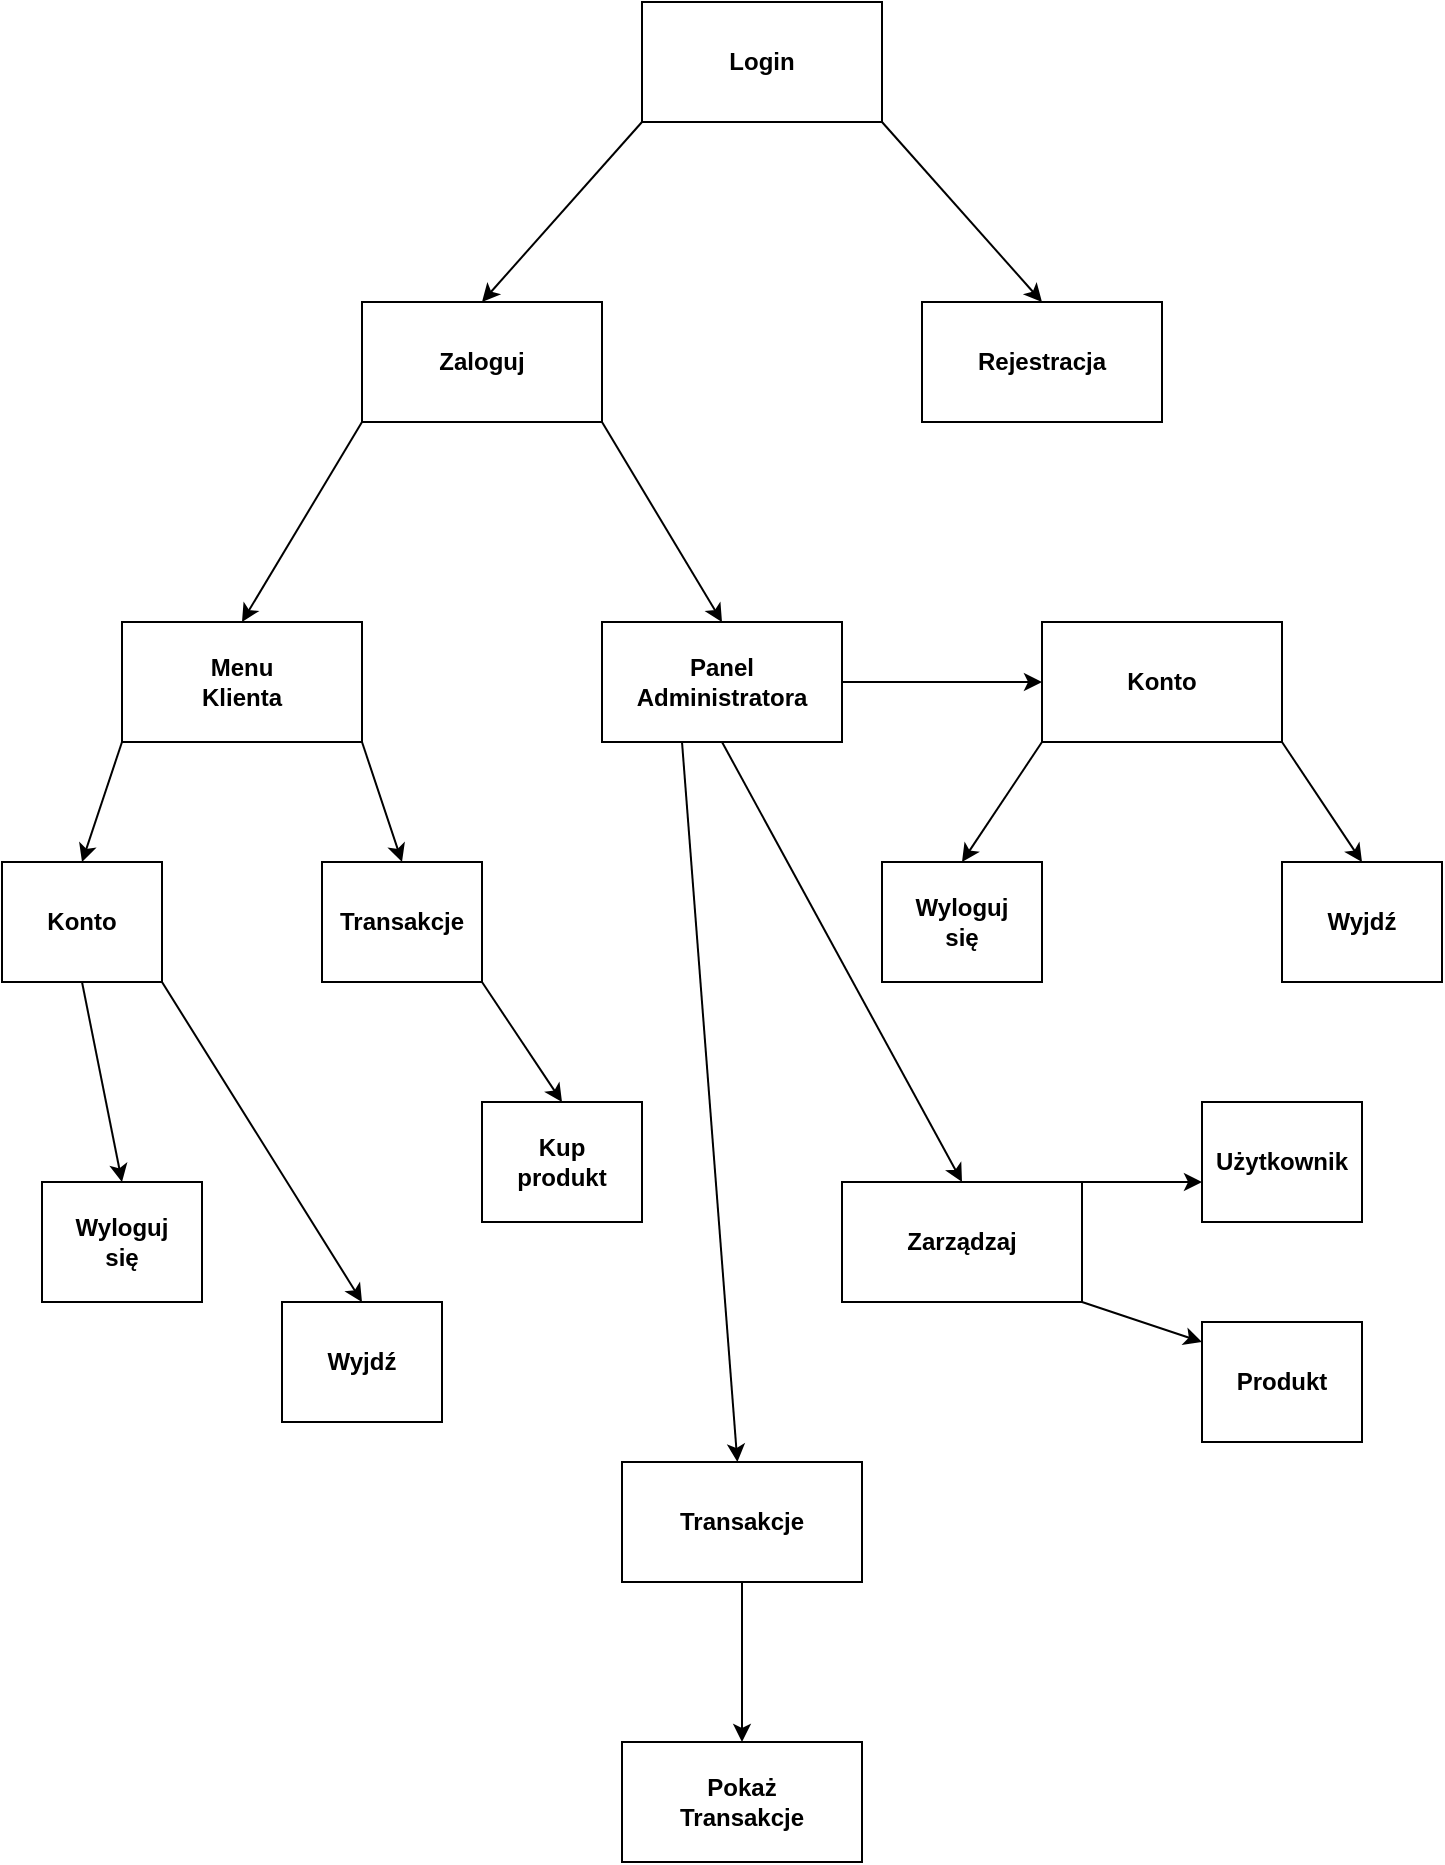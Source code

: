 <mxfile version="14.2.7" type="device"><diagram id="jvBynJwVibBDuF2tnvOI" name="Page-1"><mxGraphModel dx="792" dy="609" grid="1" gridSize="10" guides="1" tooltips="1" connect="1" arrows="1" fold="1" page="1" pageScale="1" pageWidth="827" pageHeight="1169" math="0" shadow="0"><root><mxCell id="0"/><mxCell id="1" parent="0"/><mxCell id="5Q73XECUXIP7s5U__GNS-1" value="" style="rounded=0;whiteSpace=wrap;html=1;" vertex="1" parent="1"><mxGeometry x="320" y="10" width="120" height="60" as="geometry"/></mxCell><mxCell id="5Q73XECUXIP7s5U__GNS-2" value="&lt;b&gt;Login&lt;/b&gt;" style="text;html=1;strokeColor=none;fillColor=none;align=center;verticalAlign=middle;whiteSpace=wrap;rounded=0;" vertex="1" parent="1"><mxGeometry x="360" y="30" width="40" height="20" as="geometry"/></mxCell><mxCell id="5Q73XECUXIP7s5U__GNS-3" value="" style="endArrow=classic;html=1;exitX=0;exitY=1;exitDx=0;exitDy=0;" edge="1" parent="1" source="5Q73XECUXIP7s5U__GNS-1"><mxGeometry width="50" height="50" relative="1" as="geometry"><mxPoint x="380" y="240" as="sourcePoint"/><mxPoint x="240" y="160" as="targetPoint"/></mxGeometry></mxCell><mxCell id="5Q73XECUXIP7s5U__GNS-4" value="" style="endArrow=classic;html=1;exitX=1;exitY=1;exitDx=0;exitDy=0;" edge="1" parent="1" source="5Q73XECUXIP7s5U__GNS-1"><mxGeometry width="50" height="50" relative="1" as="geometry"><mxPoint x="454" y="90" as="sourcePoint"/><mxPoint x="520" y="160" as="targetPoint"/></mxGeometry></mxCell><mxCell id="5Q73XECUXIP7s5U__GNS-5" value="" style="rounded=0;whiteSpace=wrap;html=1;" vertex="1" parent="1"><mxGeometry x="180" y="160" width="120" height="60" as="geometry"/></mxCell><mxCell id="5Q73XECUXIP7s5U__GNS-6" value="" style="rounded=0;whiteSpace=wrap;html=1;" vertex="1" parent="1"><mxGeometry x="460" y="160" width="120" height="60" as="geometry"/></mxCell><mxCell id="5Q73XECUXIP7s5U__GNS-7" value="&lt;b&gt;Rejestracja&lt;/b&gt;" style="text;html=1;strokeColor=none;fillColor=none;align=center;verticalAlign=middle;whiteSpace=wrap;rounded=0;" vertex="1" parent="1"><mxGeometry x="500" y="180" width="40" height="20" as="geometry"/></mxCell><mxCell id="5Q73XECUXIP7s5U__GNS-8" value="&lt;b&gt;Zaloguj&lt;/b&gt;" style="text;html=1;strokeColor=none;fillColor=none;align=center;verticalAlign=middle;whiteSpace=wrap;rounded=0;" vertex="1" parent="1"><mxGeometry x="220" y="180" width="40" height="20" as="geometry"/></mxCell><mxCell id="5Q73XECUXIP7s5U__GNS-9" value="" style="endArrow=classic;html=1;exitX=0;exitY=1;exitDx=0;exitDy=0;" edge="1" parent="1" source="5Q73XECUXIP7s5U__GNS-5"><mxGeometry width="50" height="50" relative="1" as="geometry"><mxPoint x="180" y="240" as="sourcePoint"/><mxPoint x="120" y="320" as="targetPoint"/></mxGeometry></mxCell><mxCell id="5Q73XECUXIP7s5U__GNS-10" value="" style="endArrow=classic;html=1;exitX=1;exitY=1;exitDx=0;exitDy=0;" edge="1" parent="1" source="5Q73XECUXIP7s5U__GNS-5"><mxGeometry width="50" height="50" relative="1" as="geometry"><mxPoint x="300" y="250" as="sourcePoint"/><mxPoint x="360" y="320" as="targetPoint"/></mxGeometry></mxCell><mxCell id="5Q73XECUXIP7s5U__GNS-11" value="" style="rounded=0;whiteSpace=wrap;html=1;" vertex="1" parent="1"><mxGeometry x="60" y="320" width="120" height="60" as="geometry"/></mxCell><mxCell id="5Q73XECUXIP7s5U__GNS-13" value="" style="rounded=0;whiteSpace=wrap;html=1;" vertex="1" parent="1"><mxGeometry x="300" y="320" width="120" height="60" as="geometry"/></mxCell><mxCell id="5Q73XECUXIP7s5U__GNS-14" value="&lt;b&gt;Menu Klienta&lt;/b&gt;" style="text;html=1;strokeColor=none;fillColor=none;align=center;verticalAlign=middle;whiteSpace=wrap;rounded=0;" vertex="1" parent="1"><mxGeometry x="100" y="340" width="40" height="20" as="geometry"/></mxCell><mxCell id="5Q73XECUXIP7s5U__GNS-15" value="" style="endArrow=classic;html=1;exitX=0;exitY=1;exitDx=0;exitDy=0;entryX=0.5;entryY=0;entryDx=0;entryDy=0;" edge="1" parent="1" source="5Q73XECUXIP7s5U__GNS-11" target="5Q73XECUXIP7s5U__GNS-16"><mxGeometry width="50" height="50" relative="1" as="geometry"><mxPoint x="190" y="490" as="sourcePoint"/><mxPoint x="80" y="440" as="targetPoint"/></mxGeometry></mxCell><mxCell id="5Q73XECUXIP7s5U__GNS-16" value="" style="rounded=0;whiteSpace=wrap;html=1;" vertex="1" parent="1"><mxGeometry y="440" width="80" height="60" as="geometry"/></mxCell><mxCell id="5Q73XECUXIP7s5U__GNS-17" value="&lt;b&gt;Konto&lt;/b&gt;" style="text;html=1;strokeColor=none;fillColor=none;align=center;verticalAlign=middle;whiteSpace=wrap;rounded=0;" vertex="1" parent="1"><mxGeometry x="20" y="460" width="40" height="20" as="geometry"/></mxCell><mxCell id="5Q73XECUXIP7s5U__GNS-18" value="" style="rounded=0;whiteSpace=wrap;html=1;" vertex="1" parent="1"><mxGeometry x="160" y="440" width="80" height="60" as="geometry"/></mxCell><mxCell id="5Q73XECUXIP7s5U__GNS-19" value="" style="endArrow=classic;html=1;exitX=1;exitY=1;exitDx=0;exitDy=0;entryX=0.5;entryY=0;entryDx=0;entryDy=0;" edge="1" parent="1" source="5Q73XECUXIP7s5U__GNS-11" target="5Q73XECUXIP7s5U__GNS-18"><mxGeometry width="50" height="50" relative="1" as="geometry"><mxPoint x="150" y="390" as="sourcePoint"/><mxPoint x="130" y="450" as="targetPoint"/></mxGeometry></mxCell><mxCell id="5Q73XECUXIP7s5U__GNS-20" value="&lt;b&gt;Transakcje&lt;/b&gt;" style="text;html=1;strokeColor=none;fillColor=none;align=center;verticalAlign=middle;whiteSpace=wrap;rounded=0;" vertex="1" parent="1"><mxGeometry x="180" y="460" width="40" height="20" as="geometry"/></mxCell><mxCell id="5Q73XECUXIP7s5U__GNS-21" value="" style="rounded=0;whiteSpace=wrap;html=1;" vertex="1" parent="1"><mxGeometry x="20" y="600" width="80" height="60" as="geometry"/></mxCell><mxCell id="5Q73XECUXIP7s5U__GNS-22" value="" style="endArrow=classic;html=1;exitX=0.5;exitY=1;exitDx=0;exitDy=0;entryX=0.5;entryY=0;entryDx=0;entryDy=0;" edge="1" parent="1" source="5Q73XECUXIP7s5U__GNS-16" target="5Q73XECUXIP7s5U__GNS-21"><mxGeometry width="50" height="50" relative="1" as="geometry"><mxPoint x="-10" y="500" as="sourcePoint"/><mxPoint x="-30" y="560" as="targetPoint"/></mxGeometry></mxCell><mxCell id="5Q73XECUXIP7s5U__GNS-23" value="&lt;b&gt;Wyloguj się&lt;/b&gt;" style="text;html=1;strokeColor=none;fillColor=none;align=center;verticalAlign=middle;whiteSpace=wrap;rounded=0;" vertex="1" parent="1"><mxGeometry x="40" y="620" width="40" height="20" as="geometry"/></mxCell><mxCell id="5Q73XECUXIP7s5U__GNS-24" value="" style="endArrow=classic;html=1;exitX=1;exitY=1;exitDx=0;exitDy=0;entryX=0.5;entryY=0;entryDx=0;entryDy=0;" edge="1" parent="1" source="5Q73XECUXIP7s5U__GNS-16" target="5Q73XECUXIP7s5U__GNS-25"><mxGeometry width="50" height="50" relative="1" as="geometry"><mxPoint x="80" y="520" as="sourcePoint"/><mxPoint x="120" y="560" as="targetPoint"/></mxGeometry></mxCell><mxCell id="5Q73XECUXIP7s5U__GNS-25" value="" style="rounded=0;whiteSpace=wrap;html=1;" vertex="1" parent="1"><mxGeometry x="140" y="660" width="80" height="60" as="geometry"/></mxCell><mxCell id="5Q73XECUXIP7s5U__GNS-26" value="&lt;b&gt;Wyjdź&lt;/b&gt;" style="text;html=1;strokeColor=none;fillColor=none;align=center;verticalAlign=middle;whiteSpace=wrap;rounded=0;" vertex="1" parent="1"><mxGeometry x="160" y="680" width="40" height="20" as="geometry"/></mxCell><mxCell id="5Q73XECUXIP7s5U__GNS-27" value="" style="rounded=0;whiteSpace=wrap;html=1;" vertex="1" parent="1"><mxGeometry x="240" y="560" width="80" height="60" as="geometry"/></mxCell><mxCell id="5Q73XECUXIP7s5U__GNS-28" value="" style="endArrow=classic;html=1;exitX=1;exitY=1;exitDx=0;exitDy=0;entryX=0.5;entryY=0;entryDx=0;entryDy=0;" edge="1" parent="1" source="5Q73XECUXIP7s5U__GNS-18" target="5Q73XECUXIP7s5U__GNS-27"><mxGeometry width="50" height="50" relative="1" as="geometry"><mxPoint x="270" y="490" as="sourcePoint"/><mxPoint x="290" y="550" as="targetPoint"/></mxGeometry></mxCell><mxCell id="5Q73XECUXIP7s5U__GNS-29" value="&lt;b&gt;Kup produkt&lt;/b&gt;" style="text;html=1;strokeColor=none;fillColor=none;align=center;verticalAlign=middle;whiteSpace=wrap;rounded=0;" vertex="1" parent="1"><mxGeometry x="260" y="580" width="40" height="20" as="geometry"/></mxCell><mxCell id="5Q73XECUXIP7s5U__GNS-30" value="&lt;b&gt;Panel Administratora&lt;/b&gt;" style="text;html=1;strokeColor=none;fillColor=none;align=center;verticalAlign=middle;whiteSpace=wrap;rounded=0;" vertex="1" parent="1"><mxGeometry x="340" y="340" width="40" height="20" as="geometry"/></mxCell><mxCell id="5Q73XECUXIP7s5U__GNS-31" value="" style="endArrow=classic;html=1;exitX=1;exitY=0.5;exitDx=0;exitDy=0;" edge="1" parent="1" source="5Q73XECUXIP7s5U__GNS-13"><mxGeometry width="50" height="50" relative="1" as="geometry"><mxPoint x="480" y="310" as="sourcePoint"/><mxPoint x="520" y="350" as="targetPoint"/></mxGeometry></mxCell><mxCell id="5Q73XECUXIP7s5U__GNS-32" value="" style="rounded=0;whiteSpace=wrap;html=1;" vertex="1" parent="1"><mxGeometry x="520" y="320" width="120" height="60" as="geometry"/></mxCell><mxCell id="5Q73XECUXIP7s5U__GNS-33" value="&lt;b&gt;Konto&lt;/b&gt;" style="text;html=1;strokeColor=none;fillColor=none;align=center;verticalAlign=middle;whiteSpace=wrap;rounded=0;" vertex="1" parent="1"><mxGeometry x="560" y="340" width="40" height="20" as="geometry"/></mxCell><mxCell id="5Q73XECUXIP7s5U__GNS-34" value="" style="endArrow=classic;html=1;exitX=0;exitY=1;exitDx=0;exitDy=0;entryX=0.5;entryY=0;entryDx=0;entryDy=0;" edge="1" parent="1"><mxGeometry width="50" height="50" relative="1" as="geometry"><mxPoint x="520" y="380" as="sourcePoint"/><mxPoint x="480" y="440" as="targetPoint"/></mxGeometry></mxCell><mxCell id="5Q73XECUXIP7s5U__GNS-35" value="" style="endArrow=classic;html=1;exitX=1;exitY=1;exitDx=0;exitDy=0;" edge="1" parent="1"><mxGeometry width="50" height="50" relative="1" as="geometry"><mxPoint x="640" y="380" as="sourcePoint"/><mxPoint x="680" y="440" as="targetPoint"/></mxGeometry></mxCell><mxCell id="5Q73XECUXIP7s5U__GNS-36" value="" style="rounded=0;whiteSpace=wrap;html=1;" vertex="1" parent="1"><mxGeometry x="440" y="440" width="80" height="60" as="geometry"/></mxCell><mxCell id="5Q73XECUXIP7s5U__GNS-37" value="" style="rounded=0;whiteSpace=wrap;html=1;" vertex="1" parent="1"><mxGeometry x="640" y="440" width="80" height="60" as="geometry"/></mxCell><mxCell id="5Q73XECUXIP7s5U__GNS-38" value="&lt;b&gt;Wyloguj się&lt;/b&gt;" style="text;html=1;strokeColor=none;fillColor=none;align=center;verticalAlign=middle;whiteSpace=wrap;rounded=0;" vertex="1" parent="1"><mxGeometry x="460" y="460" width="40" height="20" as="geometry"/></mxCell><mxCell id="5Q73XECUXIP7s5U__GNS-39" value="&lt;b&gt;Wyjdź&lt;/b&gt;" style="text;html=1;strokeColor=none;fillColor=none;align=center;verticalAlign=middle;whiteSpace=wrap;rounded=0;" vertex="1" parent="1"><mxGeometry x="660" y="460" width="40" height="20" as="geometry"/></mxCell><mxCell id="5Q73XECUXIP7s5U__GNS-40" value="" style="endArrow=classic;html=1;exitX=0.5;exitY=1;exitDx=0;exitDy=0;" edge="1" parent="1" source="5Q73XECUXIP7s5U__GNS-13"><mxGeometry width="50" height="50" relative="1" as="geometry"><mxPoint x="350" y="510" as="sourcePoint"/><mxPoint x="480" y="600" as="targetPoint"/></mxGeometry></mxCell><mxCell id="5Q73XECUXIP7s5U__GNS-41" value="" style="rounded=0;whiteSpace=wrap;html=1;" vertex="1" parent="1"><mxGeometry x="420" y="600" width="120" height="60" as="geometry"/></mxCell><mxCell id="5Q73XECUXIP7s5U__GNS-42" value="&lt;b&gt;Zarządzaj&lt;/b&gt;" style="text;html=1;strokeColor=none;fillColor=none;align=center;verticalAlign=middle;whiteSpace=wrap;rounded=0;" vertex="1" parent="1"><mxGeometry x="460" y="620" width="40" height="20" as="geometry"/></mxCell><mxCell id="5Q73XECUXIP7s5U__GNS-43" value="" style="endArrow=classic;html=1;exitX=1;exitY=0;exitDx=0;exitDy=0;" edge="1" parent="1" source="5Q73XECUXIP7s5U__GNS-41"><mxGeometry width="50" height="50" relative="1" as="geometry"><mxPoint x="620" y="580" as="sourcePoint"/><mxPoint x="600" y="600" as="targetPoint"/></mxGeometry></mxCell><mxCell id="5Q73XECUXIP7s5U__GNS-46" value="" style="endArrow=classic;html=1;exitX=1;exitY=1;exitDx=0;exitDy=0;" edge="1" parent="1" source="5Q73XECUXIP7s5U__GNS-41"><mxGeometry width="50" height="50" relative="1" as="geometry"><mxPoint x="610" y="670" as="sourcePoint"/><mxPoint x="600" y="680" as="targetPoint"/></mxGeometry></mxCell><mxCell id="5Q73XECUXIP7s5U__GNS-47" value="" style="rounded=0;whiteSpace=wrap;html=1;" vertex="1" parent="1"><mxGeometry x="600" y="560" width="80" height="60" as="geometry"/></mxCell><mxCell id="5Q73XECUXIP7s5U__GNS-48" value="" style="rounded=0;whiteSpace=wrap;html=1;" vertex="1" parent="1"><mxGeometry x="600" y="670" width="80" height="60" as="geometry"/></mxCell><mxCell id="5Q73XECUXIP7s5U__GNS-49" value="&lt;b&gt;Użytkownik&lt;/b&gt;" style="text;html=1;strokeColor=none;fillColor=none;align=center;verticalAlign=middle;whiteSpace=wrap;rounded=0;" vertex="1" parent="1"><mxGeometry x="620" y="580" width="40" height="20" as="geometry"/></mxCell><mxCell id="5Q73XECUXIP7s5U__GNS-50" value="&lt;b&gt;Produkt&lt;/b&gt;" style="text;html=1;strokeColor=none;fillColor=none;align=center;verticalAlign=middle;whiteSpace=wrap;rounded=0;" vertex="1" parent="1"><mxGeometry x="620" y="690" width="40" height="20" as="geometry"/></mxCell><mxCell id="5Q73XECUXIP7s5U__GNS-51" value="" style="endArrow=classic;html=1;exitX=0.5;exitY=1;exitDx=0;exitDy=0;" edge="1" parent="1" target="5Q73XECUXIP7s5U__GNS-52"><mxGeometry width="50" height="50" relative="1" as="geometry"><mxPoint x="340" y="380" as="sourcePoint"/><mxPoint x="360" y="760" as="targetPoint"/></mxGeometry></mxCell><mxCell id="5Q73XECUXIP7s5U__GNS-52" value="" style="rounded=0;whiteSpace=wrap;html=1;" vertex="1" parent="1"><mxGeometry x="310" y="740" width="120" height="60" as="geometry"/></mxCell><mxCell id="5Q73XECUXIP7s5U__GNS-53" value="&lt;b&gt;Transakcje&lt;/b&gt;" style="text;html=1;strokeColor=none;fillColor=none;align=center;verticalAlign=middle;whiteSpace=wrap;rounded=0;" vertex="1" parent="1"><mxGeometry x="350" y="760" width="40" height="20" as="geometry"/></mxCell><mxCell id="5Q73XECUXIP7s5U__GNS-54" value="" style="endArrow=classic;html=1;exitX=1;exitY=1;exitDx=0;exitDy=0;" edge="1" parent="1"><mxGeometry width="50" height="50" relative="1" as="geometry"><mxPoint x="370" y="800" as="sourcePoint"/><mxPoint x="370" y="880" as="targetPoint"/></mxGeometry></mxCell><mxCell id="5Q73XECUXIP7s5U__GNS-55" value="" style="rounded=0;whiteSpace=wrap;html=1;" vertex="1" parent="1"><mxGeometry x="310" y="880" width="120" height="60" as="geometry"/></mxCell><mxCell id="5Q73XECUXIP7s5U__GNS-56" value="&lt;b&gt;Pokaż Transakcje&lt;/b&gt;" style="text;html=1;strokeColor=none;fillColor=none;align=center;verticalAlign=middle;whiteSpace=wrap;rounded=0;" vertex="1" parent="1"><mxGeometry x="350" y="900" width="40" height="20" as="geometry"/></mxCell></root></mxGraphModel></diagram></mxfile>